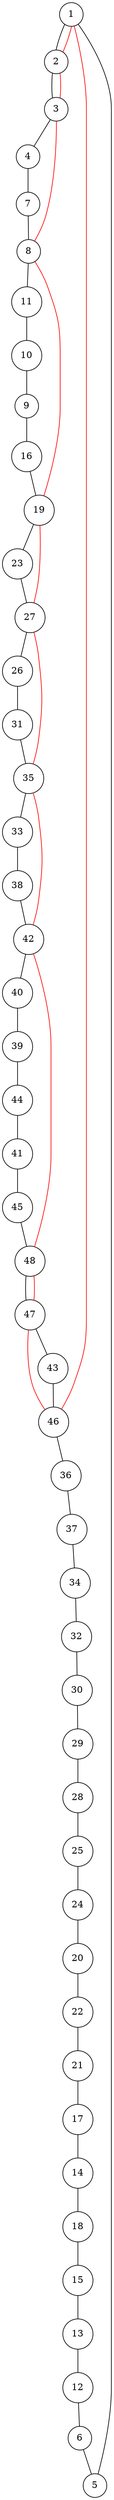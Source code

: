 graph att48 {
	node [shape=circle fillcolor=white]
	1 [ pos = "0.025767,6.895130!"]
	2 [ pos = "0.059263,5.709869!"]
	3 [ pos = "1.033239,2.166967!"]
	4 [ pos = "1.739242,2.592115!"]
	5 [ pos = "2.865241,5.279567!"]
	6 [ pos = "4.207678,7.237825!"]
	7 [ pos = "4.936872,4.042772!"]
	8 [ pos = "5.753672,0.025767!"]
	9 [ pos = "7.789230,5.003865!"]
	10 [ pos = "7.941252,4.236022!"]
	11 [ pos = "8.186035,1.947952!"]
	12 [ pos = "8.361247,8.515846!"]
	13 [ pos = "8.977068,7.289358!"]
	14 [ pos = "11.097655,5.982994!"]
	15 [ pos = "11.551147,8.680752!"]
	16 [ pos = "11.873229,3.086833!"]
	17 [ pos = "11.883535,5.243494!"]
	18 [ pos = "12.125741,6.889977!"]
	19 [ pos = "12.844628,0.360732!"]
	20 [ pos = "13.359959,8.394744!"]
	21 [ pos = "13.396032,5.622262!"]
	22 [ pos = "14.089152,6.714764!"]
	23 [ pos = "14.248905,3.669157!"]
	24 [ pos = "15.202267,9.175470!"]
	25 [ pos = "15.431590,7.402731!"]
	26 [ pos = "15.720175,2.860088!"]
	27 [ pos = "15.735635,1.723783!"]
	28 [ pos = "16.158207,5.501159!"]
	29 [ pos = "16.354032,6.913167!"]
	30 [ pos = "16.557588,8.175728!"]
	31 [ pos = "17.351198,3.743880!"]
	32 [ pos = "17.539294,7.711930!"]
	33 [ pos = "17.773770,4.856996!"]
	34 [ pos = "18.675599,9.737181!"]
	35 [ pos = "18.719402,3.267199!"]
	36 [ pos = "18.758052,12.623035!"]
	37 [ pos = "18.943571,11.610410!"]
	38 [ pos = "19.046637,5.782015!"]
	39 [ pos = "19.227003,9.250193!"]
	40 [ pos = "19.348106,8.345787!"]
	41 [ pos = "19.430559,10.257666!"]
	42 [ pos = "19.440866,7.217212!"]
	43 [ pos = "19.466632,12.416903!"]
	44 [ pos = "19.513012,9.574852!"]
	45 [ pos = "19.603195,11.486730!"]
	46 [ pos = "19.610925,13.357382!"]
	47 [ pos = "19.922700,12.169544!"]
	48 [ pos = "20.000000,11.839732!"]

	1 -- 2 [color = black]
	2 -- 3 [color = black]
	3 -- 4 [color = black]
	8 -- 11 [color = black]
	19 -- 23 [color = black]
	27 -- 26 [color = black]
	35 -- 33 [color = black]
	42 -- 40 [color = black]
	48 -- 47 [color = black]
	47 -- 43 [color = black]
	46 -- 36 [color = black]
	38 -- 42 [color = black]
	45 -- 48 [color = black]
	39 -- 44 [color = black]
	44 -- 41 [color = black]
	5 -- 1 [color = black]
	36 -- 37 [color = black]
	12 -- 6 [color = black]
	41 -- 45 [color = black]
	40 -- 39 [color = black]
	13 -- 12 [color = black]
	43 -- 46 [color = black]
	7 -- 8 [color = black]
	18 -- 15 [color = black]
	24 -- 20 [color = black]
	25 -- 24 [color = black]
	31 -- 35 [color = black]
	26 -- 31 [color = black]
	33 -- 38 [color = black]
	16 -- 19 [color = black]
	37 -- 34 [color = black]
	34 -- 32 [color = black]
	32 -- 30 [color = black]
	15 -- 13 [color = black]
	6 -- 5 [color = black]
	30 -- 29 [color = black]
	28 -- 25 [color = black]
	11 -- 10 [color = black]
	20 -- 22 [color = black]
	14 -- 18 [color = black]
	22 -- 21 [color = black]
	21 -- 17 [color = black]
	17 -- 14 [color = black]
	29 -- 28 [color = black]
	9 -- 16 [color = black]
	10 -- 9 [color = black]
	4 -- 7 [color = black]
	23 -- 27 [color = black]
	1 -- 2 [color = red]
	2 -- 3 [color = red]
	3 -- 8 [color = red]
	8 -- 19 [color = red]
	19 -- 27 [color = red]
	27 -- 35 [color = red]
	35 -- 42 [color = red]
	42 -- 48 [color = red]
	48 -- 47 [color = red]
	47 -- 46 [color = red]
	46 -- 1 [color = red]
}